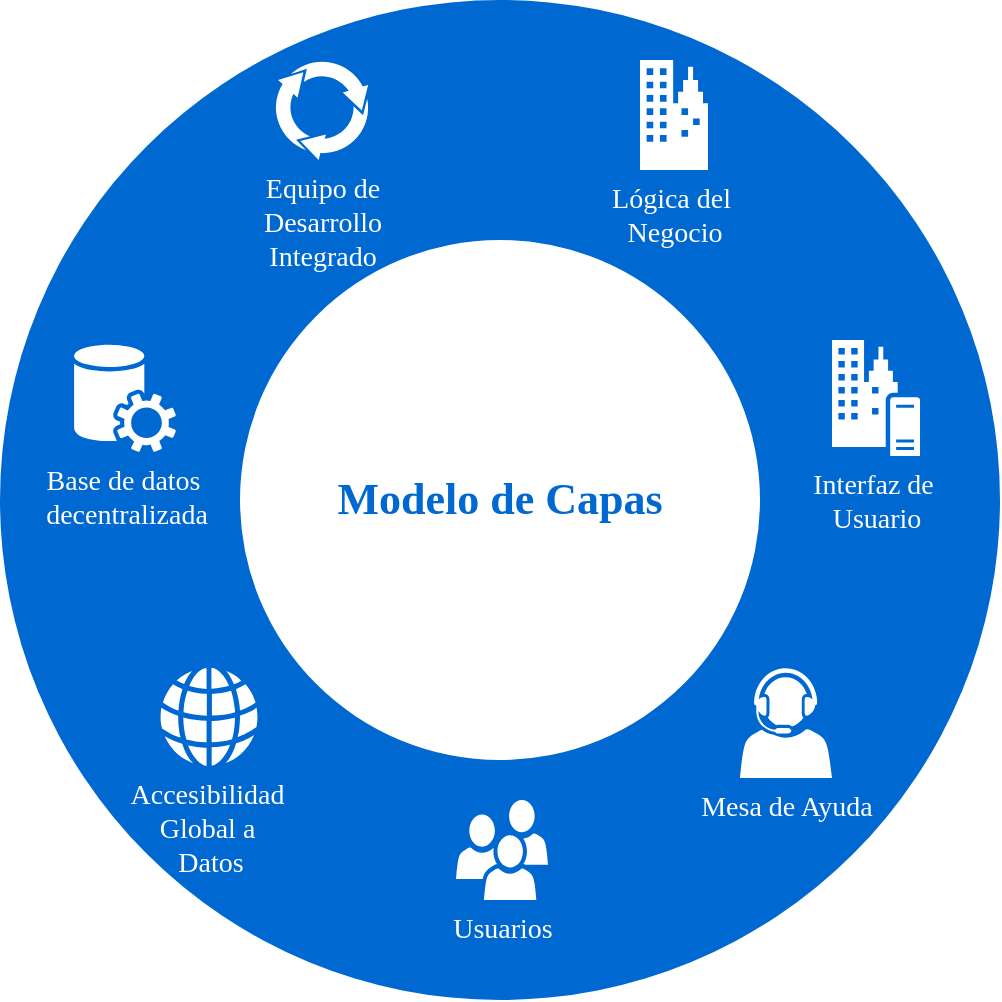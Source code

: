 <mxfile version="13.8.8" type="device"><diagram name="Page-1" id="3e8102d1-ef87-2e61-34e1-82d9a586fe2e"><mxGraphModel dx="1080" dy="559" grid="1" gridSize="10" guides="1" tooltips="1" connect="1" arrows="1" fold="1" page="1" pageScale="1" pageWidth="1100" pageHeight="850" background="#ffffff" math="0" shadow="0"><root><mxCell id="0"/><mxCell id="1" parent="0"/><mxCell id="70666756c84bb93c-1" value="" style="ellipse;whiteSpace=wrap;html=1;rounded=0;shadow=0;comic=0;strokeWidth=1;fontFamily=Verdana;fontSize=14;strokeColor=none;fillColor=#0069D1;" parent="1" vertex="1"><mxGeometry x="280" y="110" width="500" height="500" as="geometry"/></mxCell><mxCell id="70666756c84bb93c-2" value="Modelo de Capas" style="ellipse;whiteSpace=wrap;html=1;rounded=0;shadow=0;comic=0;strokeWidth=1;fontFamily=Verdana;fontSize=22;strokeColor=none;fillColor=#ffffff;fontColor=#0069D1;fontStyle=1" parent="1" vertex="1"><mxGeometry x="400" y="230" width="260" height="260" as="geometry"/></mxCell><mxCell id="70666756c84bb93c-5" value="Usuarios&lt;br&gt;" style="shadow=0;dashed=0;html=1;strokeColor=none;fillColor=#ffffff;labelPosition=center;verticalLabelPosition=bottom;verticalAlign=top;shape=mxgraph.office.users.users;rounded=0;comic=0;fontFamily=Verdana;fontSize=14;fontColor=#FFFFFF;" parent="1" vertex="1"><mxGeometry x="508" y="510" width="46" height="50" as="geometry"/></mxCell><mxCell id="70666756c84bb93c-6" value="Mesa de Ayuda" style="shadow=0;dashed=0;html=1;strokeColor=none;fillColor=#ffffff;labelPosition=center;verticalLabelPosition=bottom;verticalAlign=top;shape=mxgraph.office.users.call_center_agent;rounded=0;comic=0;fontFamily=Verdana;fontSize=14;fontColor=#FFFFFF;" parent="1" vertex="1"><mxGeometry x="650" y="444" width="46" height="55" as="geometry"/></mxCell><mxCell id="70666756c84bb93c-8" value="Base de datos&amp;nbsp;&lt;br&gt;decentralizada" style="shadow=0;dashed=0;html=1;strokeColor=none;fillColor=#ffffff;labelPosition=center;verticalLabelPosition=bottom;verticalAlign=top;shape=mxgraph.office.services.central_management_service;rounded=0;comic=0;fontFamily=Verdana;fontSize=14;fontColor=#FFFFFF;" parent="1" vertex="1"><mxGeometry x="317" y="282" width="51" height="54" as="geometry"/></mxCell><mxCell id="70666756c84bb93c-9" value="Interfaz de&amp;nbsp;&lt;br&gt;Usuario" style="shadow=0;dashed=0;html=1;strokeColor=none;fillColor=#ffffff;labelPosition=center;verticalLabelPosition=bottom;verticalAlign=top;shape=mxgraph.office.servers.on_premises_server;rounded=0;comic=0;fontFamily=Verdana;fontSize=14;fontColor=#FFFFFF;" parent="1" vertex="1"><mxGeometry x="696" y="280" width="44" height="58" as="geometry"/></mxCell><mxCell id="70666756c84bb93c-11" value="Lógica del&amp;nbsp;&lt;br&gt;Negocio" style="shadow=0;dashed=0;html=1;strokeColor=none;fillColor=#ffffff;labelPosition=center;verticalLabelPosition=bottom;verticalAlign=top;shape=mxgraph.office.concepts.on_premises;rounded=0;comic=0;fontFamily=Verdana;fontSize=14;fontColor=#FFFFFF;" parent="1" vertex="1"><mxGeometry x="600" y="140" width="34" height="55" as="geometry"/></mxCell><mxCell id="70666756c84bb93c-12" value="Accesibilidad&amp;nbsp;&lt;br&gt;Global a&amp;nbsp;&lt;br&gt;Datos" style="shadow=0;dashed=0;html=1;strokeColor=none;fillColor=#ffffff;labelPosition=center;verticalLabelPosition=bottom;verticalAlign=top;shape=mxgraph.office.concepts.globe_internet;rounded=0;comic=0;fontFamily=Verdana;fontSize=14;fontColor=#FFFFFF;" parent="1" vertex="1"><mxGeometry x="360" y="444" width="49" height="49" as="geometry"/></mxCell><mxCell id="70666756c84bb93c-13" value="Equipo de&lt;br&gt;Desarrollo&lt;br&gt;Integrado" style="shadow=0;dashed=0;html=1;strokeColor=none;shape=mxgraph.mscae.general.continuous_cycle;fillColor=#ffffff;rounded=0;comic=0;fontFamily=Verdana;fontSize=14;fontColor=#FFFFFF;verticalAlign=top;labelPosition=center;verticalLabelPosition=bottom;align=center;" parent="1" vertex="1"><mxGeometry x="417" y="140" width="48" height="50" as="geometry"/></mxCell></root></mxGraphModel></diagram></mxfile>